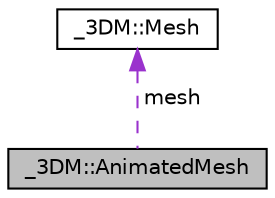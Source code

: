 digraph "_3DM::AnimatedMesh"
{
 // INTERACTIVE_SVG=YES
 // LATEX_PDF_SIZE
  edge [fontname="Helvetica",fontsize="10",labelfontname="Helvetica",labelfontsize="10"];
  node [fontname="Helvetica",fontsize="10",shape=record];
  Node1 [label="_3DM::AnimatedMesh",height=0.2,width=0.4,color="black", fillcolor="grey75", style="filled", fontcolor="black",tooltip=" "];
  Node2 -> Node1 [dir="back",color="darkorchid3",fontsize="10",style="dashed",label=" mesh" ,fontname="Helvetica"];
  Node2 [label="_3DM::Mesh",height=0.2,width=0.4,color="black", fillcolor="white", style="filled",URL="$da/d2e/struct__3_d_m_1_1_mesh.html",tooltip=" "];
}
